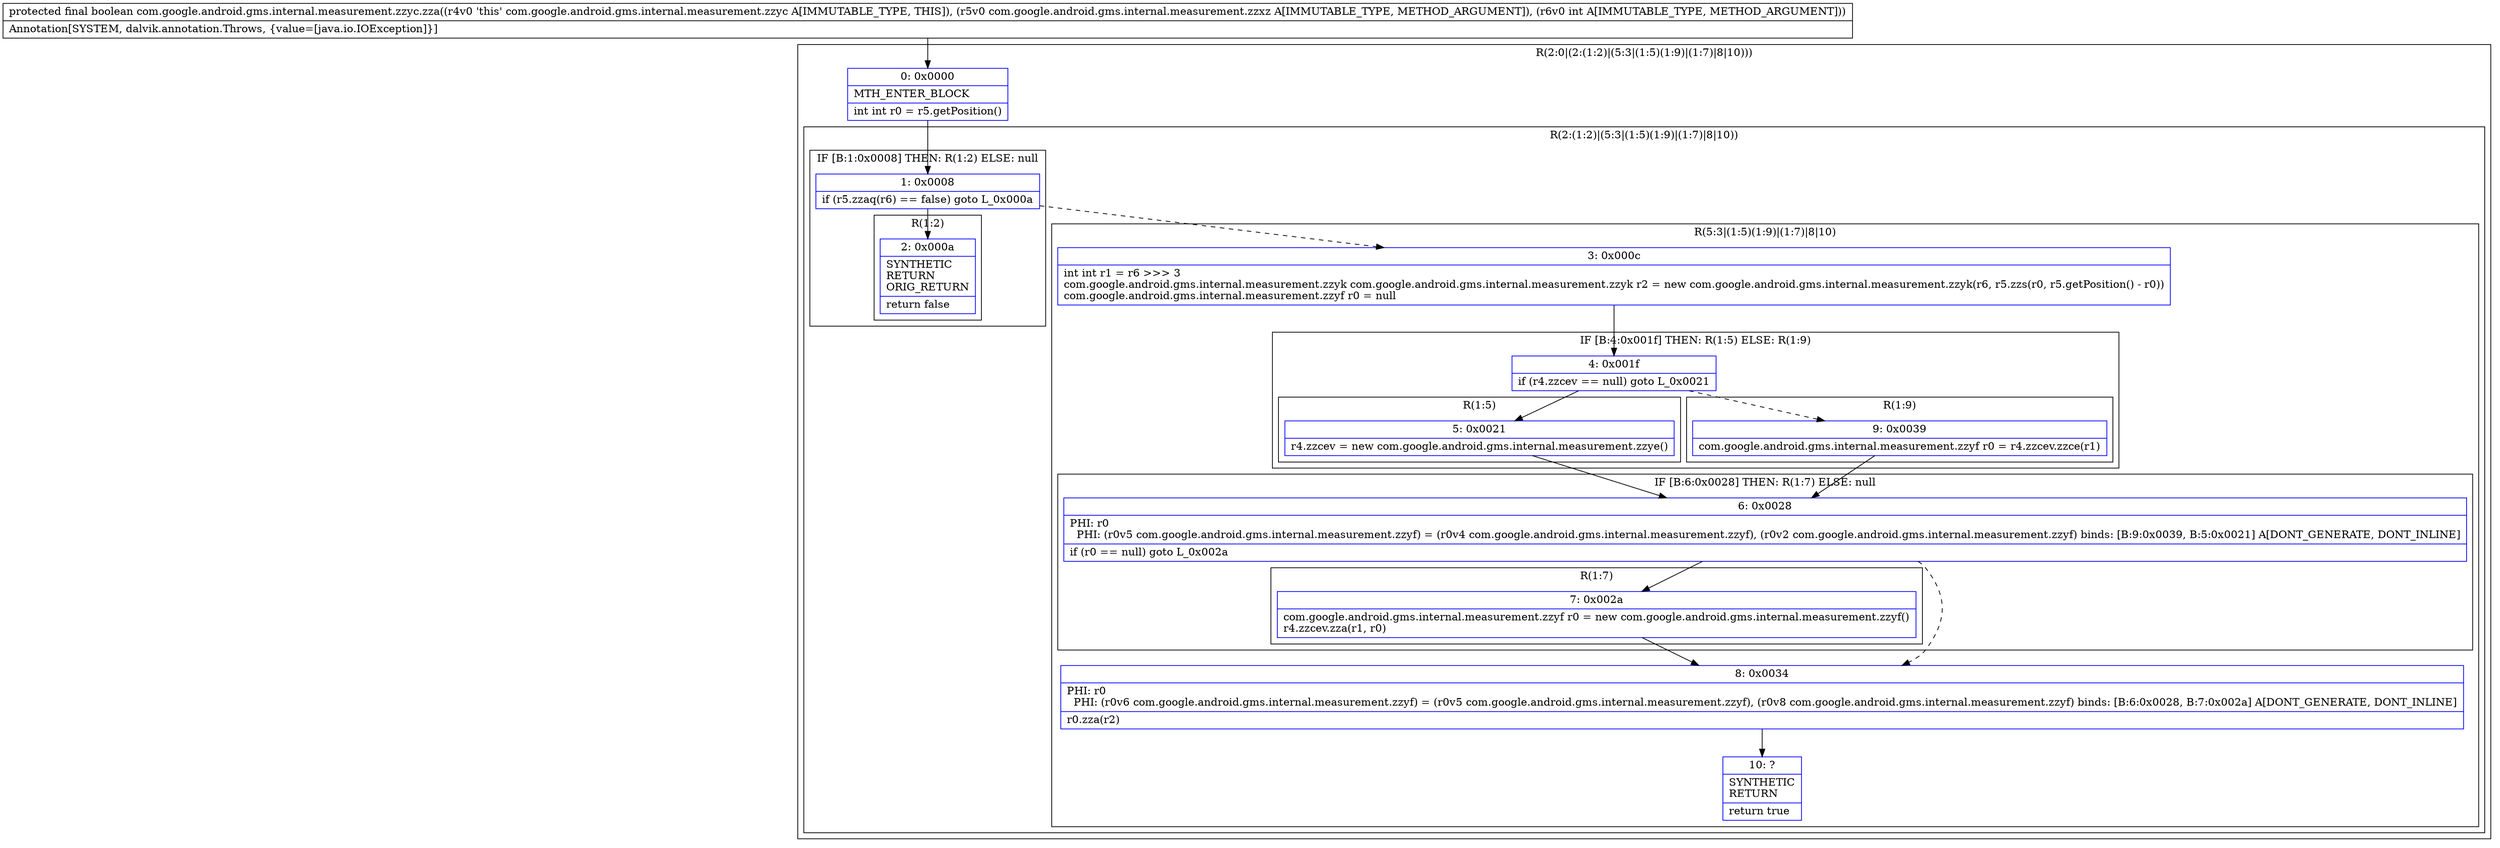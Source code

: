 digraph "CFG forcom.google.android.gms.internal.measurement.zzyc.zza(Lcom\/google\/android\/gms\/internal\/measurement\/zzxz;I)Z" {
subgraph cluster_Region_485355373 {
label = "R(2:0|(2:(1:2)|(5:3|(1:5)(1:9)|(1:7)|8|10)))";
node [shape=record,color=blue];
Node_0 [shape=record,label="{0\:\ 0x0000|MTH_ENTER_BLOCK\l|int int r0 = r5.getPosition()\l}"];
subgraph cluster_Region_481601838 {
label = "R(2:(1:2)|(5:3|(1:5)(1:9)|(1:7)|8|10))";
node [shape=record,color=blue];
subgraph cluster_IfRegion_1262296552 {
label = "IF [B:1:0x0008] THEN: R(1:2) ELSE: null";
node [shape=record,color=blue];
Node_1 [shape=record,label="{1\:\ 0x0008|if (r5.zzaq(r6) == false) goto L_0x000a\l}"];
subgraph cluster_Region_785941701 {
label = "R(1:2)";
node [shape=record,color=blue];
Node_2 [shape=record,label="{2\:\ 0x000a|SYNTHETIC\lRETURN\lORIG_RETURN\l|return false\l}"];
}
}
subgraph cluster_Region_258300060 {
label = "R(5:3|(1:5)(1:9)|(1:7)|8|10)";
node [shape=record,color=blue];
Node_3 [shape=record,label="{3\:\ 0x000c|int int r1 = r6 \>\>\> 3\lcom.google.android.gms.internal.measurement.zzyk com.google.android.gms.internal.measurement.zzyk r2 = new com.google.android.gms.internal.measurement.zzyk(r6, r5.zzs(r0, r5.getPosition() \- r0))\lcom.google.android.gms.internal.measurement.zzyf r0 = null\l}"];
subgraph cluster_IfRegion_699136345 {
label = "IF [B:4:0x001f] THEN: R(1:5) ELSE: R(1:9)";
node [shape=record,color=blue];
Node_4 [shape=record,label="{4\:\ 0x001f|if (r4.zzcev == null) goto L_0x0021\l}"];
subgraph cluster_Region_284154011 {
label = "R(1:5)";
node [shape=record,color=blue];
Node_5 [shape=record,label="{5\:\ 0x0021|r4.zzcev = new com.google.android.gms.internal.measurement.zzye()\l}"];
}
subgraph cluster_Region_1289100261 {
label = "R(1:9)";
node [shape=record,color=blue];
Node_9 [shape=record,label="{9\:\ 0x0039|com.google.android.gms.internal.measurement.zzyf r0 = r4.zzcev.zzce(r1)\l}"];
}
}
subgraph cluster_IfRegion_43942360 {
label = "IF [B:6:0x0028] THEN: R(1:7) ELSE: null";
node [shape=record,color=blue];
Node_6 [shape=record,label="{6\:\ 0x0028|PHI: r0 \l  PHI: (r0v5 com.google.android.gms.internal.measurement.zzyf) = (r0v4 com.google.android.gms.internal.measurement.zzyf), (r0v2 com.google.android.gms.internal.measurement.zzyf) binds: [B:9:0x0039, B:5:0x0021] A[DONT_GENERATE, DONT_INLINE]\l|if (r0 == null) goto L_0x002a\l}"];
subgraph cluster_Region_1912311309 {
label = "R(1:7)";
node [shape=record,color=blue];
Node_7 [shape=record,label="{7\:\ 0x002a|com.google.android.gms.internal.measurement.zzyf r0 = new com.google.android.gms.internal.measurement.zzyf()\lr4.zzcev.zza(r1, r0)\l}"];
}
}
Node_8 [shape=record,label="{8\:\ 0x0034|PHI: r0 \l  PHI: (r0v6 com.google.android.gms.internal.measurement.zzyf) = (r0v5 com.google.android.gms.internal.measurement.zzyf), (r0v8 com.google.android.gms.internal.measurement.zzyf) binds: [B:6:0x0028, B:7:0x002a] A[DONT_GENERATE, DONT_INLINE]\l|r0.zza(r2)\l}"];
Node_10 [shape=record,label="{10\:\ ?|SYNTHETIC\lRETURN\l|return true\l}"];
}
}
}
MethodNode[shape=record,label="{protected final boolean com.google.android.gms.internal.measurement.zzyc.zza((r4v0 'this' com.google.android.gms.internal.measurement.zzyc A[IMMUTABLE_TYPE, THIS]), (r5v0 com.google.android.gms.internal.measurement.zzxz A[IMMUTABLE_TYPE, METHOD_ARGUMENT]), (r6v0 int A[IMMUTABLE_TYPE, METHOD_ARGUMENT]))  | Annotation[SYSTEM, dalvik.annotation.Throws, \{value=[java.io.IOException]\}]\l}"];
MethodNode -> Node_0;
Node_0 -> Node_1;
Node_1 -> Node_2;
Node_1 -> Node_3[style=dashed];
Node_3 -> Node_4;
Node_4 -> Node_5;
Node_4 -> Node_9[style=dashed];
Node_5 -> Node_6;
Node_9 -> Node_6;
Node_6 -> Node_7;
Node_6 -> Node_8[style=dashed];
Node_7 -> Node_8;
Node_8 -> Node_10;
}

